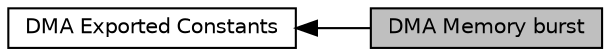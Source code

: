 digraph "DMA Memory burst"
{
  edge [fontname="Helvetica",fontsize="10",labelfontname="Helvetica",labelfontsize="10"];
  node [fontname="Helvetica",fontsize="10",shape=box];
  rankdir=LR;
  Node1 [label="DMA Memory burst",height=0.2,width=0.4,color="black", fillcolor="grey75", style="filled", fontcolor="black",tooltip="DMA memory burst."];
  Node2 [label="DMA Exported Constants",height=0.2,width=0.4,color="black", fillcolor="white", style="filled",URL="$group___d_m_a___exported___constants.html",tooltip="DMA Exported constants."];
  Node2->Node1 [shape=plaintext, dir="back", style="solid"];
}
